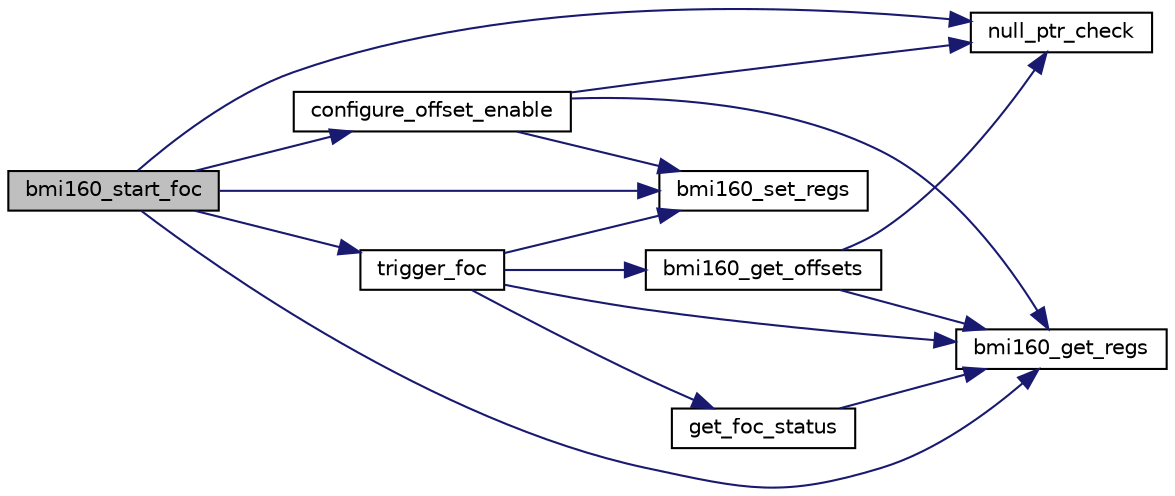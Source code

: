 digraph "bmi160_start_foc"
{
  edge [fontname="Helvetica",fontsize="10",labelfontname="Helvetica",labelfontsize="10"];
  node [fontname="Helvetica",fontsize="10",shape=record];
  rankdir="LR";
  Node1 [label="bmi160_start_foc",height=0.2,width=0.4,color="black", fillcolor="grey75", style="filled", fontcolor="black"];
  Node1 -> Node2 [color="midnightblue",fontsize="10",style="solid",fontname="Helvetica"];
  Node2 [label="null_ptr_check",height=0.2,width=0.4,color="black", fillcolor="white", style="filled",URL="$bmi160_8c.html#a7c59ba614abc7775f4bfcf6bf6dc3f0e",tooltip="This API is used to validate the device structure pointer for null conditions. "];
  Node1 -> Node3 [color="midnightblue",fontsize="10",style="solid",fontname="Helvetica"];
  Node3 [label="configure_offset_enable",height=0.2,width=0.4,color="black", fillcolor="white", style="filled",URL="$bmi160_8c.html#a789a0e5006b2a2ad46e4a4105256ce12",tooltip="This API is used to configure the offset enable bits in the sensor. "];
  Node3 -> Node2 [color="midnightblue",fontsize="10",style="solid",fontname="Helvetica"];
  Node3 -> Node4 [color="midnightblue",fontsize="10",style="solid",fontname="Helvetica"];
  Node4 [label="bmi160_get_regs",height=0.2,width=0.4,color="black", fillcolor="white", style="filled",URL="$bmi160_8c.html#a9bebc4a575526f49e625a87de9478e04",tooltip="This API reads the data from the given register address of sensor. "];
  Node3 -> Node5 [color="midnightblue",fontsize="10",style="solid",fontname="Helvetica"];
  Node5 [label="bmi160_set_regs",height=0.2,width=0.4,color="black", fillcolor="white", style="filled",URL="$bmi160_8c.html#a5bea435582a9fdb2c331f64b61e0d6c5",tooltip="This API writes the given data to the register address of sensor. "];
  Node1 -> Node4 [color="midnightblue",fontsize="10",style="solid",fontname="Helvetica"];
  Node1 -> Node5 [color="midnightblue",fontsize="10",style="solid",fontname="Helvetica"];
  Node1 -> Node6 [color="midnightblue",fontsize="10",style="solid",fontname="Helvetica"];
  Node6 [label="trigger_foc",height=0.2,width=0.4,color="black", fillcolor="white", style="filled",URL="$bmi160_8c.html#a20fb5c5cfa58117dc82b2f7c0c973016",tooltip="This API is used to trigger the FOC in the sensor. "];
  Node6 -> Node5 [color="midnightblue",fontsize="10",style="solid",fontname="Helvetica"];
  Node6 -> Node7 [color="midnightblue",fontsize="10",style="solid",fontname="Helvetica"];
  Node7 [label="get_foc_status",height=0.2,width=0.4,color="black", fillcolor="white", style="filled",URL="$bmi160_8c.html#a45e9f801872abf33ea6e7ebd995b5589",tooltip="This API is used to get the FOC status from the sensor. "];
  Node7 -> Node4 [color="midnightblue",fontsize="10",style="solid",fontname="Helvetica"];
  Node6 -> Node8 [color="midnightblue",fontsize="10",style="solid",fontname="Helvetica"];
  Node8 [label="bmi160_get_offsets",height=0.2,width=0.4,color="black", fillcolor="white", style="filled",URL="$bmi160_8c.html#ac6d11bee70aafd12449413c0fce3f014",tooltip="This API reads and stores the offset values of accel and gyro. "];
  Node8 -> Node2 [color="midnightblue",fontsize="10",style="solid",fontname="Helvetica"];
  Node8 -> Node4 [color="midnightblue",fontsize="10",style="solid",fontname="Helvetica"];
  Node6 -> Node4 [color="midnightblue",fontsize="10",style="solid",fontname="Helvetica"];
}
